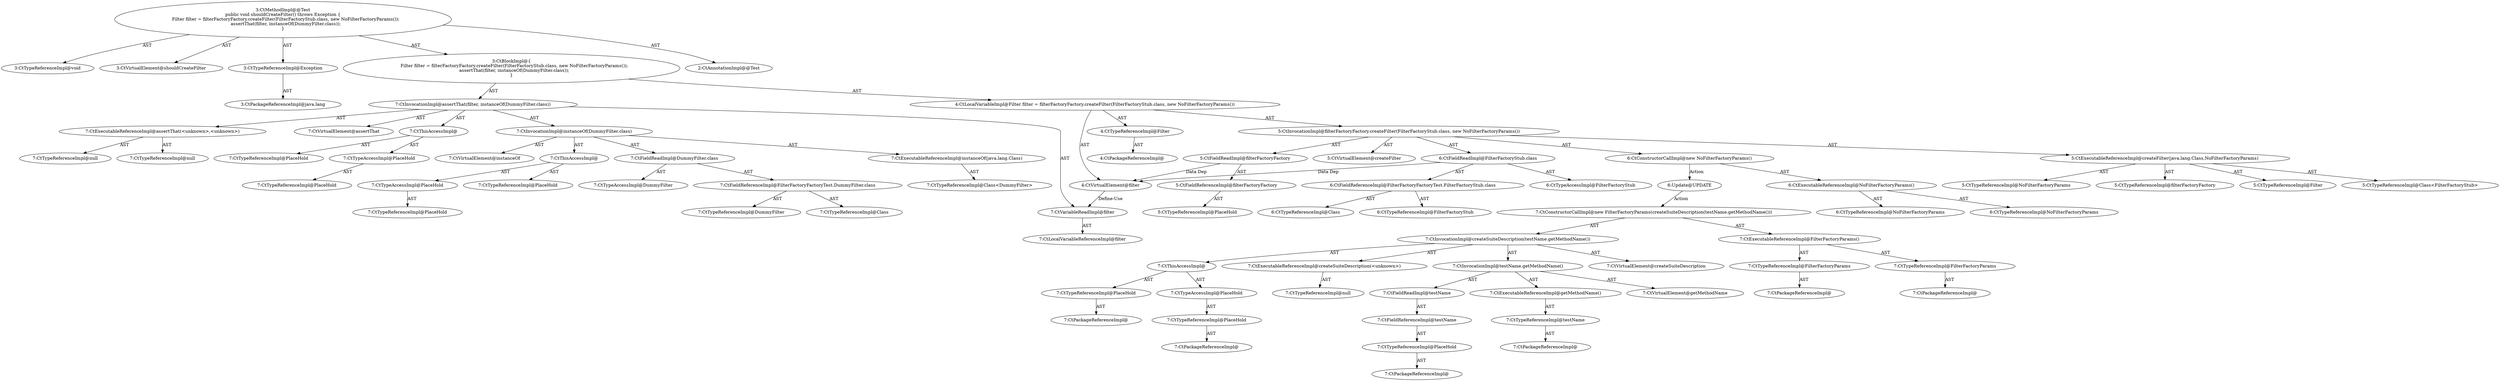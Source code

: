 digraph "shouldCreateFilter#?" {
0 [label="3:CtTypeReferenceImpl@void" shape=ellipse]
1 [label="3:CtVirtualElement@shouldCreateFilter" shape=ellipse]
2 [label="3:CtTypeReferenceImpl@Exception" shape=ellipse]
3 [label="3:CtPackageReferenceImpl@java.lang" shape=ellipse]
4 [label="4:CtTypeReferenceImpl@Filter" shape=ellipse]
5 [label="4:CtPackageReferenceImpl@" shape=ellipse]
6 [label="5:CtExecutableReferenceImpl@createFilter(java.lang.Class,NoFilterFactoryParams)" shape=ellipse]
7 [label="5:CtTypeReferenceImpl@filterFactoryFactory" shape=ellipse]
8 [label="5:CtTypeReferenceImpl@Filter" shape=ellipse]
9 [label="5:CtTypeReferenceImpl@Class<FilterFactoryStub>" shape=ellipse]
10 [label="5:CtTypeReferenceImpl@NoFilterFactoryParams" shape=ellipse]
11 [label="5:CtVirtualElement@createFilter" shape=ellipse]
12 [label="5:CtFieldReferenceImpl@filterFactoryFactory" shape=ellipse]
13 [label="5:CtTypeReferenceImpl@PlaceHold" shape=ellipse]
14 [label="5:CtFieldReadImpl@filterFactoryFactory" shape=ellipse]
15 [label="6:CtFieldReferenceImpl@FilterFactoryFactoryTest.FilterFactoryStub.class" shape=ellipse]
16 [label="6:CtTypeReferenceImpl@FilterFactoryStub" shape=ellipse]
17 [label="6:CtTypeReferenceImpl@Class" shape=ellipse]
18 [label="6:CtFieldReadImpl@FilterFactoryStub.class" shape=ellipse]
19 [label="6:CtTypeAccessImpl@FilterFactoryStub" shape=ellipse]
20 [label="6:CtExecutableReferenceImpl@NoFilterFactoryParams()" shape=ellipse]
21 [label="6:CtTypeReferenceImpl@NoFilterFactoryParams" shape=ellipse]
22 [label="6:CtTypeReferenceImpl@NoFilterFactoryParams" shape=ellipse]
23 [label="6:CtConstructorCallImpl@new NoFilterFactoryParams()" shape=ellipse]
24 [label="5:CtInvocationImpl@filterFactoryFactory.createFilter(FilterFactoryStub.class, new NoFilterFactoryParams())" shape=ellipse]
25 [label="4:CtVirtualElement@filter" shape=ellipse]
26 [label="4:CtLocalVariableImpl@Filter filter = filterFactoryFactory.createFilter(FilterFactoryStub.class, new NoFilterFactoryParams())" shape=ellipse]
27 [label="7:CtExecutableReferenceImpl@assertThat(<unknown>,<unknown>)" shape=ellipse]
28 [label="7:CtTypeReferenceImpl@null" shape=ellipse]
29 [label="7:CtTypeReferenceImpl@null" shape=ellipse]
30 [label="7:CtVirtualElement@assertThat" shape=ellipse]
31 [label="7:CtTypeAccessImpl@PlaceHold" shape=ellipse]
32 [label="7:CtTypeReferenceImpl@PlaceHold" shape=ellipse]
33 [label="7:CtThisAccessImpl@" shape=ellipse]
34 [label="7:CtTypeReferenceImpl@PlaceHold" shape=ellipse]
35 [label="7:CtVariableReadImpl@filter" shape=ellipse]
36 [label="7:CtLocalVariableReferenceImpl@filter" shape=ellipse]
37 [label="7:CtExecutableReferenceImpl@instanceOf(java.lang.Class)" shape=ellipse]
38 [label="7:CtTypeReferenceImpl@Class<DummyFilter>" shape=ellipse]
39 [label="7:CtVirtualElement@instanceOf" shape=ellipse]
40 [label="7:CtTypeAccessImpl@PlaceHold" shape=ellipse]
41 [label="7:CtTypeReferenceImpl@PlaceHold" shape=ellipse]
42 [label="7:CtThisAccessImpl@" shape=ellipse]
43 [label="7:CtTypeReferenceImpl@PlaceHold" shape=ellipse]
44 [label="7:CtFieldReferenceImpl@FilterFactoryFactoryTest.DummyFilter.class" shape=ellipse]
45 [label="7:CtTypeReferenceImpl@DummyFilter" shape=ellipse]
46 [label="7:CtTypeReferenceImpl@Class" shape=ellipse]
47 [label="7:CtFieldReadImpl@DummyFilter.class" shape=ellipse]
48 [label="7:CtTypeAccessImpl@DummyFilter" shape=ellipse]
49 [label="7:CtInvocationImpl@instanceOf(DummyFilter.class)" shape=ellipse]
50 [label="7:CtInvocationImpl@assertThat(filter, instanceOf(DummyFilter.class))" shape=ellipse]
51 [label="3:CtBlockImpl@\{
    Filter filter = filterFactoryFactory.createFilter(FilterFactoryStub.class, new NoFilterFactoryParams());
    assertThat(filter, instanceOf(DummyFilter.class));
\}" shape=ellipse]
52 [label="3:CtMethodImpl@@Test
public void shouldCreateFilter() throws Exception \{
    Filter filter = filterFactoryFactory.createFilter(FilterFactoryStub.class, new NoFilterFactoryParams());
    assertThat(filter, instanceOf(DummyFilter.class));
\}" shape=ellipse]
53 [label="2:CtAnnotationImpl@@Test" shape=ellipse]
54 [label="6:Update@UPDATE" shape=ellipse]
55 [label="7:CtPackageReferenceImpl@" shape=ellipse]
56 [label="7:CtTypeReferenceImpl@FilterFactoryParams" shape=ellipse]
57 [label="7:CtPackageReferenceImpl@" shape=ellipse]
58 [label="7:CtTypeReferenceImpl@FilterFactoryParams" shape=ellipse]
59 [label="7:CtExecutableReferenceImpl@FilterFactoryParams()" shape=ellipse]
60 [label="7:CtPackageReferenceImpl@" shape=ellipse]
61 [label="7:CtTypeReferenceImpl@PlaceHold" shape=ellipse]
62 [label="7:CtPackageReferenceImpl@" shape=ellipse]
63 [label="7:CtTypeReferenceImpl@PlaceHold" shape=ellipse]
64 [label="7:CtTypeAccessImpl@PlaceHold" shape=ellipse]
65 [label="7:CtThisAccessImpl@" shape=ellipse]
66 [label="7:CtTypeReferenceImpl@null" shape=ellipse]
67 [label="7:CtExecutableReferenceImpl@createSuiteDescription(<unknown>)" shape=ellipse]
68 [label="7:CtPackageReferenceImpl@" shape=ellipse]
69 [label="7:CtTypeReferenceImpl@PlaceHold" shape=ellipse]
70 [label="7:CtFieldReferenceImpl@testName" shape=ellipse]
71 [label="7:CtFieldReadImpl@testName" shape=ellipse]
72 [label="7:CtPackageReferenceImpl@" shape=ellipse]
73 [label="7:CtTypeReferenceImpl@testName" shape=ellipse]
74 [label="7:CtExecutableReferenceImpl@getMethodName()" shape=ellipse]
75 [label="7:CtInvocationImpl@testName.getMethodName()" shape=ellipse]
76 [label="7:CtVirtualElement@getMethodName" shape=ellipse]
77 [label="7:CtInvocationImpl@createSuiteDescription(testName.getMethodName())" shape=ellipse]
78 [label="7:CtVirtualElement@createSuiteDescription" shape=ellipse]
79 [label="7:CtConstructorCallImpl@new FilterFactoryParams(createSuiteDescription(testName.getMethodName()))" shape=ellipse]
2 -> 3 [label="AST"];
4 -> 5 [label="AST"];
6 -> 7 [label="AST"];
6 -> 8 [label="AST"];
6 -> 9 [label="AST"];
6 -> 10 [label="AST"];
12 -> 13 [label="AST"];
14 -> 12 [label="AST"];
14 -> 25 [label="Data Dep"];
15 -> 16 [label="AST"];
15 -> 17 [label="AST"];
18 -> 19 [label="AST"];
18 -> 15 [label="AST"];
18 -> 25 [label="Data Dep"];
20 -> 21 [label="AST"];
20 -> 22 [label="AST"];
23 -> 20 [label="AST"];
23 -> 54 [label="Action"];
24 -> 11 [label="AST"];
24 -> 14 [label="AST"];
24 -> 6 [label="AST"];
24 -> 18 [label="AST"];
24 -> 23 [label="AST"];
25 -> 35 [label="Define-Use"];
26 -> 25 [label="AST"];
26 -> 4 [label="AST"];
26 -> 24 [label="AST"];
27 -> 28 [label="AST"];
27 -> 29 [label="AST"];
31 -> 32 [label="AST"];
33 -> 34 [label="AST"];
33 -> 31 [label="AST"];
35 -> 36 [label="AST"];
37 -> 38 [label="AST"];
40 -> 41 [label="AST"];
42 -> 43 [label="AST"];
42 -> 40 [label="AST"];
44 -> 45 [label="AST"];
44 -> 46 [label="AST"];
47 -> 48 [label="AST"];
47 -> 44 [label="AST"];
49 -> 39 [label="AST"];
49 -> 42 [label="AST"];
49 -> 37 [label="AST"];
49 -> 47 [label="AST"];
50 -> 30 [label="AST"];
50 -> 33 [label="AST"];
50 -> 27 [label="AST"];
50 -> 35 [label="AST"];
50 -> 49 [label="AST"];
51 -> 26 [label="AST"];
51 -> 50 [label="AST"];
52 -> 1 [label="AST"];
52 -> 53 [label="AST"];
52 -> 0 [label="AST"];
52 -> 2 [label="AST"];
52 -> 51 [label="AST"];
54 -> 79 [label="Action"];
56 -> 55 [label="AST"];
58 -> 57 [label="AST"];
59 -> 56 [label="AST"];
59 -> 58 [label="AST"];
61 -> 60 [label="AST"];
63 -> 62 [label="AST"];
64 -> 63 [label="AST"];
65 -> 61 [label="AST"];
65 -> 64 [label="AST"];
67 -> 66 [label="AST"];
69 -> 68 [label="AST"];
70 -> 69 [label="AST"];
71 -> 70 [label="AST"];
73 -> 72 [label="AST"];
74 -> 73 [label="AST"];
75 -> 76 [label="AST"];
75 -> 71 [label="AST"];
75 -> 74 [label="AST"];
77 -> 78 [label="AST"];
77 -> 65 [label="AST"];
77 -> 67 [label="AST"];
77 -> 75 [label="AST"];
79 -> 59 [label="AST"];
79 -> 77 [label="AST"];
}